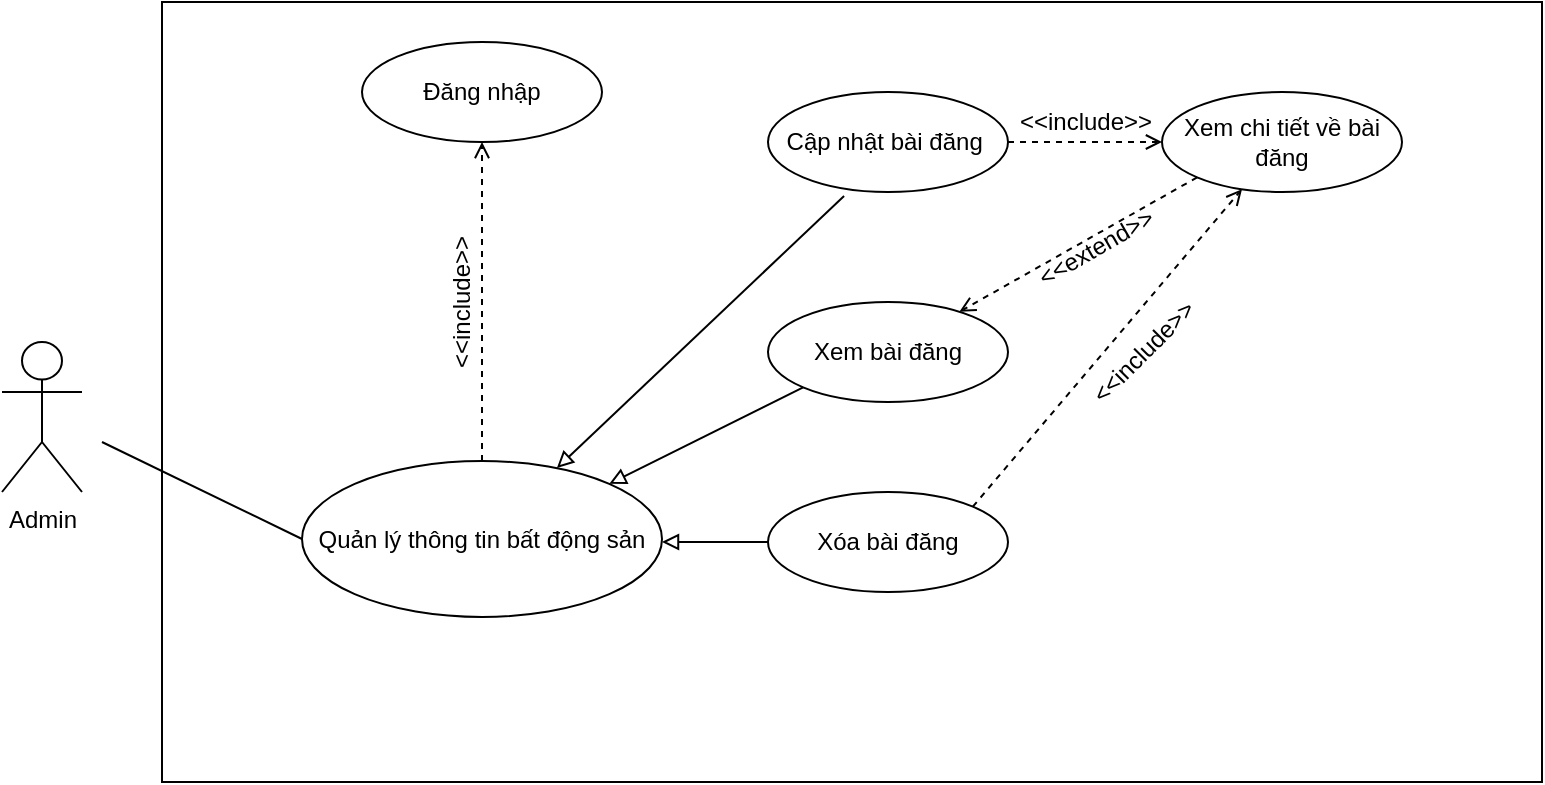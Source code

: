 <mxfile version="11.3.1" type="github" pages="1"><diagram id="murstw2zmRtBYw829BK1" name="Page-1"><mxGraphModel dx="1408" dy="748" grid="1" gridSize="10" guides="1" tooltips="1" connect="1" arrows="1" fold="1" page="1" pageScale="1" pageWidth="827" pageHeight="1169" math="0" shadow="0"><root><mxCell id="0"/><mxCell id="1" parent="0"/><mxCell id="giXRAmmDZ1LKWye06jwB-1" value="Admin" style="shape=umlActor;verticalLabelPosition=bottom;labelBackgroundColor=#ffffff;verticalAlign=top;html=1;outlineConnect=0;" vertex="1" parent="1"><mxGeometry x="30" y="260" width="40" height="75" as="geometry"/></mxCell><mxCell id="giXRAmmDZ1LKWye06jwB-2" value="" style="rounded=0;whiteSpace=wrap;html=1;" vertex="1" parent="1"><mxGeometry x="110" y="90" width="690" height="390" as="geometry"/></mxCell><mxCell id="giXRAmmDZ1LKWye06jwB-3" value="Quản lý thông tin bất động sản" style="ellipse;whiteSpace=wrap;html=1;" vertex="1" parent="1"><mxGeometry x="180" y="319.5" width="180" height="78" as="geometry"/></mxCell><mxCell id="giXRAmmDZ1LKWye06jwB-4" value="Cập nhật bài đăng&amp;nbsp;" style="ellipse;whiteSpace=wrap;html=1;" vertex="1" parent="1"><mxGeometry x="413" y="135" width="120" height="50" as="geometry"/></mxCell><mxCell id="giXRAmmDZ1LKWye06jwB-17" value="" style="endArrow=none;html=1;entryX=0;entryY=0.5;entryDx=0;entryDy=0;" edge="1" parent="1" target="giXRAmmDZ1LKWye06jwB-3"><mxGeometry width="50" height="50" relative="1" as="geometry"><mxPoint x="80" y="310" as="sourcePoint"/><mxPoint x="140" y="230" as="targetPoint"/></mxGeometry></mxCell><mxCell id="giXRAmmDZ1LKWye06jwB-21" value="" style="endArrow=open;dashed=1;html=1;endFill=0;exitX=0.5;exitY=0;exitDx=0;exitDy=0;" edge="1" parent="1" source="giXRAmmDZ1LKWye06jwB-3" target="giXRAmmDZ1LKWye06jwB-31"><mxGeometry width="50" height="50" relative="1" as="geometry"><mxPoint x="612.5" y="270" as="sourcePoint"/><mxPoint x="750.074" y="312.322" as="targetPoint"/></mxGeometry></mxCell><mxCell id="giXRAmmDZ1LKWye06jwB-25" value="&amp;lt;&amp;lt;include&amp;gt;&amp;gt;" style="text;html=1;strokeColor=none;fillColor=none;align=center;verticalAlign=middle;whiteSpace=wrap;rounded=0;rotation=-90;" vertex="1" parent="1"><mxGeometry x="240" y="230" width="40" height="20" as="geometry"/></mxCell><mxCell id="giXRAmmDZ1LKWye06jwB-31" value="Đăng nhập" style="ellipse;whiteSpace=wrap;html=1;" vertex="1" parent="1"><mxGeometry x="210" y="110" width="120" height="50" as="geometry"/></mxCell><mxCell id="giXRAmmDZ1LKWye06jwB-33" value="" style="endArrow=block;html=1;endFill=0;exitX=0.317;exitY=1.04;exitDx=0;exitDy=0;exitPerimeter=0;" edge="1" parent="1" source="giXRAmmDZ1LKWye06jwB-4" target="giXRAmmDZ1LKWye06jwB-3"><mxGeometry width="50" height="50" relative="1" as="geometry"><mxPoint x="478.5" y="189.5" as="sourcePoint"/><mxPoint x="412.976" y="290.47" as="targetPoint"/><Array as="points"/></mxGeometry></mxCell><mxCell id="giXRAmmDZ1LKWye06jwB-34" value="Xem bài đăng" style="ellipse;whiteSpace=wrap;html=1;" vertex="1" parent="1"><mxGeometry x="413" y="240" width="120" height="50" as="geometry"/></mxCell><mxCell id="giXRAmmDZ1LKWye06jwB-35" value="" style="endArrow=block;html=1;endFill=0;exitX=0;exitY=1;exitDx=0;exitDy=0;entryX=1;entryY=0;entryDx=0;entryDy=0;" edge="1" parent="1" source="giXRAmmDZ1LKWye06jwB-34" target="giXRAmmDZ1LKWye06jwB-3"><mxGeometry width="50" height="50" relative="1" as="geometry"><mxPoint x="461.04" y="197" as="sourcePoint"/><mxPoint x="317.522" y="333.051" as="targetPoint"/><Array as="points"/></mxGeometry></mxCell><mxCell id="giXRAmmDZ1LKWye06jwB-36" value="Xem chi tiết về bài đăng" style="ellipse;whiteSpace=wrap;html=1;" vertex="1" parent="1"><mxGeometry x="610" y="135" width="120" height="50" as="geometry"/></mxCell><mxCell id="giXRAmmDZ1LKWye06jwB-37" value="" style="endArrow=open;dashed=1;html=1;endFill=0;exitX=0;exitY=1;exitDx=0;exitDy=0;" edge="1" parent="1" source="giXRAmmDZ1LKWye06jwB-36" target="giXRAmmDZ1LKWye06jwB-34"><mxGeometry width="50" height="50" relative="1" as="geometry"><mxPoint x="609.5" y="190" as="sourcePoint"/><mxPoint x="609.5" y="349.5" as="targetPoint"/></mxGeometry></mxCell><mxCell id="giXRAmmDZ1LKWye06jwB-38" value="&amp;lt;&amp;lt;extend&amp;gt;&amp;gt;" style="text;html=1;strokeColor=none;fillColor=none;align=center;verticalAlign=middle;whiteSpace=wrap;rounded=0;rotation=-30;" vertex="1" parent="1"><mxGeometry x="533" y="202.5" width="88" height="20" as="geometry"/></mxCell><mxCell id="giXRAmmDZ1LKWye06jwB-41" value="" style="endArrow=open;dashed=1;html=1;endFill=0;exitX=1;exitY=0.5;exitDx=0;exitDy=0;entryX=0;entryY=0.5;entryDx=0;entryDy=0;" edge="1" parent="1" source="giXRAmmDZ1LKWye06jwB-4" target="giXRAmmDZ1LKWye06jwB-36"><mxGeometry width="50" height="50" relative="1" as="geometry"><mxPoint x="570" y="569.5" as="sourcePoint"/><mxPoint x="570" y="410" as="targetPoint"/></mxGeometry></mxCell><mxCell id="giXRAmmDZ1LKWye06jwB-42" value="&amp;lt;&amp;lt;include&amp;gt;&amp;gt;" style="text;html=1;strokeColor=none;fillColor=none;align=center;verticalAlign=middle;whiteSpace=wrap;rounded=0;rotation=0;" vertex="1" parent="1"><mxGeometry x="551.5" y="140" width="40" height="20" as="geometry"/></mxCell><mxCell id="giXRAmmDZ1LKWye06jwB-45" value="Xóa bài đăng" style="ellipse;whiteSpace=wrap;html=1;" vertex="1" parent="1"><mxGeometry x="413" y="335" width="120" height="50" as="geometry"/></mxCell><mxCell id="giXRAmmDZ1LKWye06jwB-46" value="" style="endArrow=block;html=1;endFill=0;exitX=0;exitY=0.5;exitDx=0;exitDy=0;" edge="1" parent="1" source="giXRAmmDZ1LKWye06jwB-45"><mxGeometry width="50" height="50" relative="1" as="geometry"><mxPoint x="440.574" y="287.678" as="sourcePoint"/><mxPoint x="360" y="360" as="targetPoint"/><Array as="points"/></mxGeometry></mxCell><mxCell id="giXRAmmDZ1LKWye06jwB-47" value="" style="endArrow=open;dashed=1;html=1;endFill=0;exitX=1;exitY=0;exitDx=0;exitDy=0;" edge="1" parent="1" source="giXRAmmDZ1LKWye06jwB-45" target="giXRAmmDZ1LKWye06jwB-36"><mxGeometry width="50" height="50" relative="1" as="geometry"><mxPoint x="280" y="329.5" as="sourcePoint"/><mxPoint x="280" y="170" as="targetPoint"/></mxGeometry></mxCell><mxCell id="giXRAmmDZ1LKWye06jwB-48" value="&amp;lt;&amp;lt;include&amp;gt;&amp;gt;" style="text;html=1;strokeColor=none;fillColor=none;align=center;verticalAlign=middle;whiteSpace=wrap;rounded=0;rotation=-45;" vertex="1" parent="1"><mxGeometry x="581" y="255" width="40" height="20" as="geometry"/></mxCell></root></mxGraphModel></diagram></mxfile>